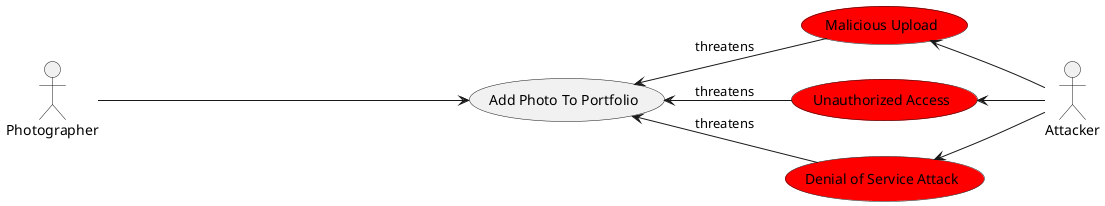 @startuml

left to right direction

actor Photographer
actor Attacker

usecase (Add Photo To Portfolio)
usecase (Denial of Service Attack) #Red
usecase (Unauthorized Access) #Red
usecase (Malicious Upload) #Red

Photographer -------> (Add Photo To Portfolio)
Attacker -up-> (Denial of Service Attack)
Attacker -up-> (Unauthorized Access)
Attacker -up-> (Malicious Upload)



(Denial of Service Attack) -up-> (Add Photo To Portfolio) : threatens
(Unauthorized Access) -up-> (Add Photo To Portfolio) : threatens
(Malicious Upload) -up-> (Add Photo To Portfolio) : threatens

@enduml